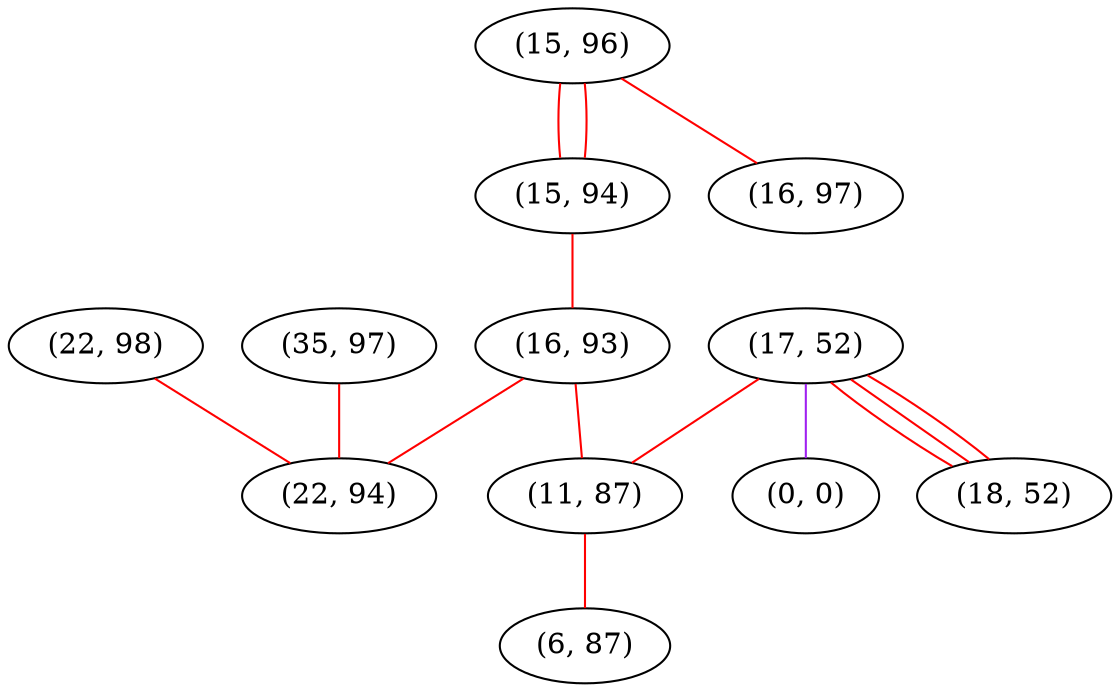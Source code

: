 graph "" {
"(22, 98)";
"(15, 96)";
"(15, 94)";
"(35, 97)";
"(16, 93)";
"(17, 52)";
"(16, 97)";
"(11, 87)";
"(0, 0)";
"(6, 87)";
"(18, 52)";
"(22, 94)";
"(22, 98)" -- "(22, 94)"  [color=red, key=0, weight=1];
"(15, 96)" -- "(16, 97)"  [color=red, key=0, weight=1];
"(15, 96)" -- "(15, 94)"  [color=red, key=0, weight=1];
"(15, 96)" -- "(15, 94)"  [color=red, key=1, weight=1];
"(15, 94)" -- "(16, 93)"  [color=red, key=0, weight=1];
"(35, 97)" -- "(22, 94)"  [color=red, key=0, weight=1];
"(16, 93)" -- "(11, 87)"  [color=red, key=0, weight=1];
"(16, 93)" -- "(22, 94)"  [color=red, key=0, weight=1];
"(17, 52)" -- "(11, 87)"  [color=red, key=0, weight=1];
"(17, 52)" -- "(0, 0)"  [color=purple, key=0, weight=4];
"(17, 52)" -- "(18, 52)"  [color=red, key=0, weight=1];
"(17, 52)" -- "(18, 52)"  [color=red, key=1, weight=1];
"(17, 52)" -- "(18, 52)"  [color=red, key=2, weight=1];
"(11, 87)" -- "(6, 87)"  [color=red, key=0, weight=1];
}
